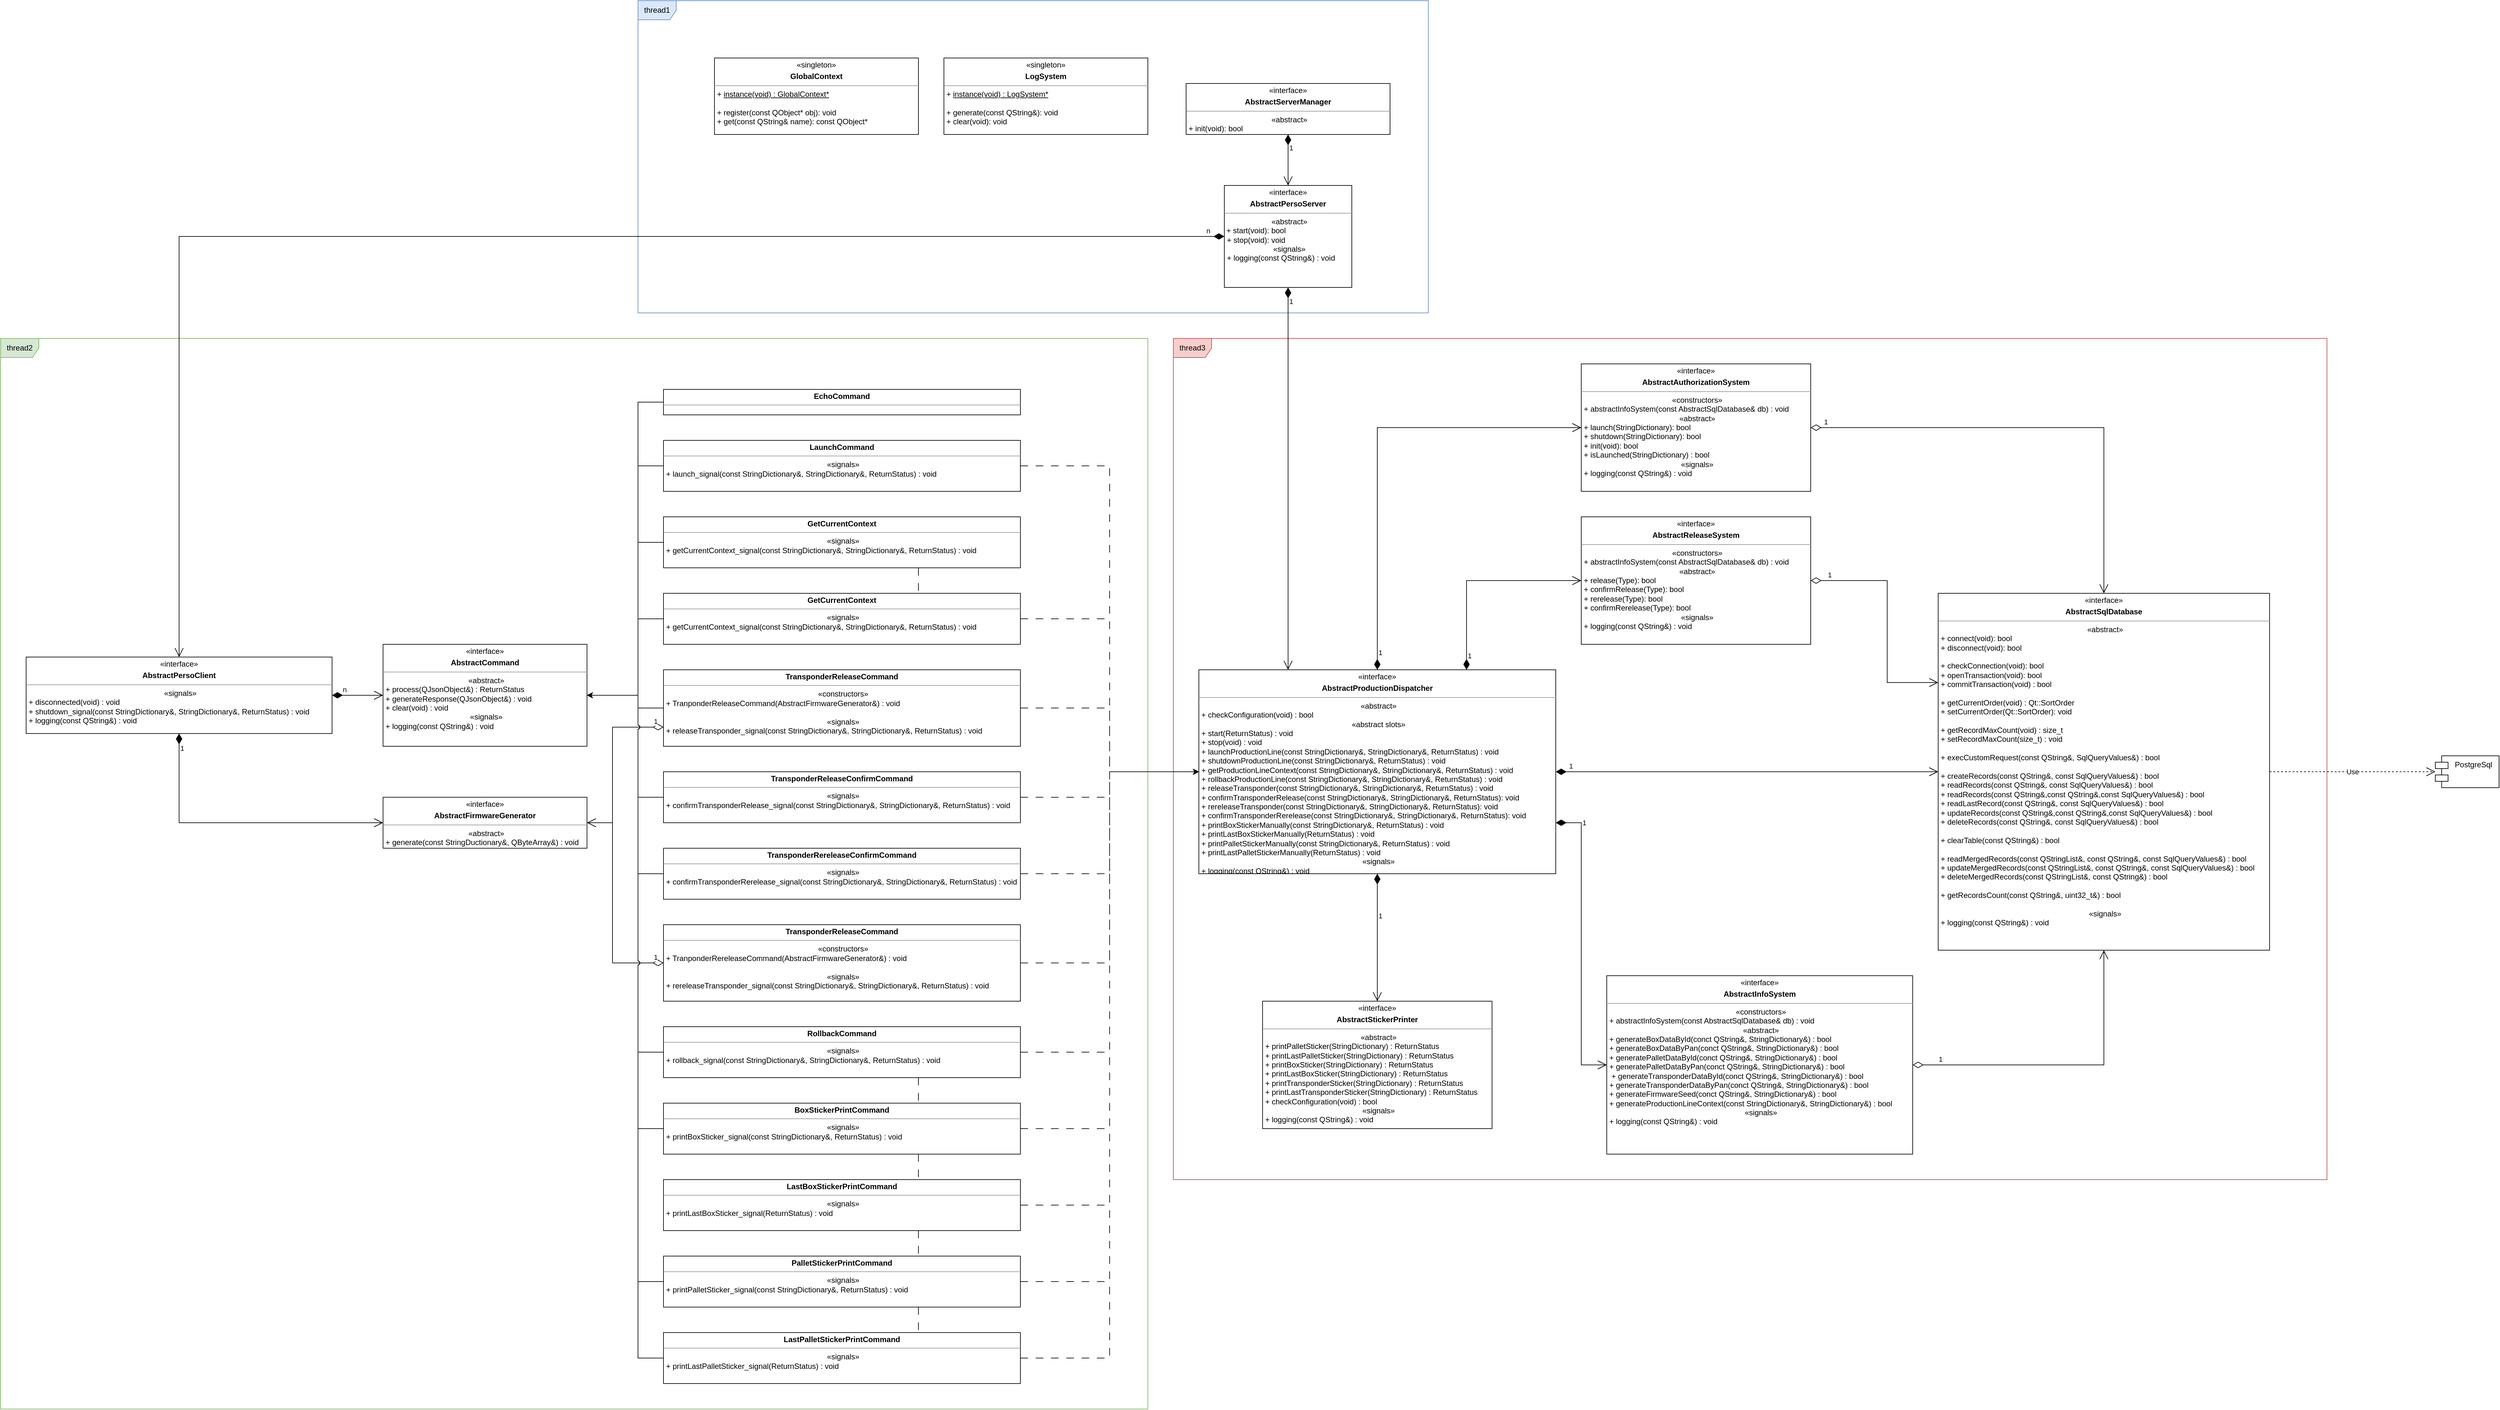 <mxfile version="13.9.9" type="device"><diagram name="Страница — 1" id="xjbYhO8doR0Xn5XljVLI"><mxGraphModel dx="2905" dy="1072" grid="1" gridSize="10" guides="1" tooltips="1" connect="1" arrows="1" fold="1" page="0" pageScale="1" pageWidth="2339" pageHeight="3300" math="0" shadow="0"><root><mxCell id="0"/><mxCell id="1" parent="0"/><mxCell id="cB_1jcFKDLnhwmuv0rob-42" value="thread1" style="shape=umlFrame;whiteSpace=wrap;html=1;pointerEvents=0;fillColor=#dae8fc;strokeColor=#6c8ebf;" parent="1" vertex="1"><mxGeometry x="-640" y="-290" width="1240" height="490" as="geometry"/></mxCell><mxCell id="cB_1jcFKDLnhwmuv0rob-43" value="thread2" style="shape=umlFrame;whiteSpace=wrap;html=1;pointerEvents=0;fillColor=#d5e8d4;strokeColor=#82b366;" parent="1" vertex="1"><mxGeometry x="-1640" y="240" width="1800" height="1680" as="geometry"/></mxCell><mxCell id="cB_1jcFKDLnhwmuv0rob-44" value="thread3" style="shape=umlFrame;whiteSpace=wrap;html=1;pointerEvents=0;fillColor=#f8cecc;strokeColor=#b85450;" parent="1" vertex="1"><mxGeometry x="200" y="240" width="1810" height="1320" as="geometry"/></mxCell><mxCell id="cB_1jcFKDLnhwmuv0rob-4" value="PostgreSql" style="shape=module;align=left;spacingLeft=20;align=center;verticalAlign=top;whiteSpace=wrap;html=1;" parent="1" vertex="1"><mxGeometry x="2180" y="895" width="100" height="50" as="geometry"/></mxCell><mxCell id="cB_1jcFKDLnhwmuv0rob-23" value="1" style="endArrow=open;html=1;endSize=12;startArrow=diamondThin;startSize=14;startFill=1;edgeStyle=orthogonalEdgeStyle;align=left;verticalAlign=bottom;rounded=0;exitX=1;exitY=0.75;exitDx=0;exitDy=0;entryX=0;entryY=0.5;entryDx=0;entryDy=0;" parent="1" source="u6guJtRiA1-9_UeP9TXa-1" target="iYAQBUWoqbOEuKNMkIJt-8" edge="1"><mxGeometry x="-0.789" relative="1" as="geometry"><mxPoint x="910" y="1120.0" as="sourcePoint"/><mxPoint x="1110" y="1210" as="targetPoint"/><mxPoint as="offset"/><Array as="points"><mxPoint x="840" y="1000"/><mxPoint x="840" y="1380"/></Array></mxGeometry></mxCell><mxCell id="cB_1jcFKDLnhwmuv0rob-24" value="1" style="endArrow=open;html=1;endSize=12;startArrow=diamondThin;startSize=14;startFill=1;edgeStyle=orthogonalEdgeStyle;align=left;verticalAlign=bottom;rounded=0;exitX=1;exitY=0.5;exitDx=0;exitDy=0;entryX=0;entryY=0.5;entryDx=0;entryDy=0;" parent="1" source="u6guJtRiA1-9_UeP9TXa-1" target="iYAQBUWoqbOEuKNMkIJt-9" edge="1"><mxGeometry x="-0.938" relative="1" as="geometry"><mxPoint x="750" y="730" as="sourcePoint"/><mxPoint x="1330.0" y="720" as="targetPoint"/><mxPoint as="offset"/><Array as="points"><mxPoint x="1170" y="920"/><mxPoint x="1170" y="920"/></Array></mxGeometry></mxCell><mxCell id="cB_1jcFKDLnhwmuv0rob-25" value="1" style="endArrow=open;html=1;endSize=12;startArrow=diamondThin;startSize=14;startFill=1;edgeStyle=orthogonalEdgeStyle;align=left;verticalAlign=bottom;rounded=0;exitX=0.75;exitY=0;exitDx=0;exitDy=0;entryX=0;entryY=0.5;entryDx=0;entryDy=0;" parent="1" source="u6guJtRiA1-9_UeP9TXa-1" target="iYAQBUWoqbOEuKNMkIJt-1" edge="1"><mxGeometry x="-0.917" relative="1" as="geometry"><mxPoint x="620" y="770.0" as="sourcePoint"/><mxPoint x="720" y="580" as="targetPoint"/><mxPoint as="offset"/><Array as="points"><mxPoint x="660" y="620"/></Array></mxGeometry></mxCell><mxCell id="cB_1jcFKDLnhwmuv0rob-26" value="1" style="endArrow=open;html=1;endSize=12;startArrow=diamondThin;startSize=14;startFill=0;edgeStyle=orthogonalEdgeStyle;align=left;verticalAlign=bottom;rounded=0;entryX=0;entryY=0.25;entryDx=0;entryDy=0;exitX=1;exitY=0.5;exitDx=0;exitDy=0;" parent="1" source="iYAQBUWoqbOEuKNMkIJt-1" target="iYAQBUWoqbOEuKNMkIJt-9" edge="1"><mxGeometry x="-0.862" relative="1" as="geometry"><mxPoint x="980" y="580" as="sourcePoint"/><mxPoint x="1260" y="760" as="targetPoint"/><mxPoint as="offset"/><Array as="points"><mxPoint x="1320" y="620"/><mxPoint x="1320" y="780"/></Array></mxGeometry></mxCell><mxCell id="cB_1jcFKDLnhwmuv0rob-27" value="1" style="endArrow=open;html=1;endSize=12;startArrow=diamondThin;startSize=14;startFill=0;edgeStyle=orthogonalEdgeStyle;align=left;verticalAlign=bottom;rounded=0;exitX=1;exitY=0.5;exitDx=0;exitDy=0;entryX=0.5;entryY=1;entryDx=0;entryDy=0;" parent="1" source="iYAQBUWoqbOEuKNMkIJt-8" target="iYAQBUWoqbOEuKNMkIJt-9" edge="1"><mxGeometry x="-0.84" relative="1" as="geometry"><mxPoint x="1040" y="860" as="sourcePoint"/><mxPoint x="1340" y="920" as="targetPoint"/><Array as="points"><mxPoint x="1660" y="1380"/></Array><mxPoint as="offset"/></mxGeometry></mxCell><mxCell id="cB_1jcFKDLnhwmuv0rob-28" value="1" style="endArrow=open;html=1;endSize=12;startArrow=diamondThin;startSize=14;startFill=1;edgeStyle=orthogonalEdgeStyle;align=left;verticalAlign=bottom;rounded=0;exitX=0.5;exitY=1;exitDx=0;exitDy=0;" parent="1" source="u6guJtRiA1-9_UeP9TXa-1" target="iYAQBUWoqbOEuKNMkIJt-13" edge="1"><mxGeometry x="-0.25" relative="1" as="geometry"><mxPoint x="570" y="1040" as="sourcePoint"/><mxPoint x="580" y="1040.0" as="targetPoint"/><mxPoint as="offset"/></mxGeometry></mxCell><mxCell id="cB_1jcFKDLnhwmuv0rob-29" value="1" style="endArrow=open;html=1;endSize=12;startArrow=diamondThin;startSize=14;startFill=1;edgeStyle=orthogonalEdgeStyle;align=left;verticalAlign=bottom;rounded=0;exitX=0.5;exitY=0;exitDx=0;exitDy=0;entryX=0;entryY=0.5;entryDx=0;entryDy=0;" parent="1" source="u6guJtRiA1-9_UeP9TXa-1" target="iYAQBUWoqbOEuKNMkIJt-7" edge="1"><mxGeometry x="-0.947" relative="1" as="geometry"><mxPoint x="570" y="770.0" as="sourcePoint"/><mxPoint x="750" y="380" as="targetPoint"/><mxPoint as="offset"/><Array as="points"><mxPoint x="520" y="380"/></Array></mxGeometry></mxCell><mxCell id="cB_1jcFKDLnhwmuv0rob-32" value="1" style="endArrow=open;html=1;endSize=12;startArrow=diamondThin;startSize=14;startFill=0;edgeStyle=orthogonalEdgeStyle;align=left;verticalAlign=bottom;rounded=0;entryX=0.5;entryY=0;entryDx=0;entryDy=0;jumpStyle=arc;exitX=1;exitY=0.5;exitDx=0;exitDy=0;" parent="1" source="iYAQBUWoqbOEuKNMkIJt-7" target="iYAQBUWoqbOEuKNMkIJt-9" edge="1"><mxGeometry x="-0.949" relative="1" as="geometry"><mxPoint x="950" y="380" as="sourcePoint"/><mxPoint x="1340" y="760" as="targetPoint"/><mxPoint as="offset"/><Array as="points"><mxPoint x="1660" y="380"/></Array></mxGeometry></mxCell><mxCell id="cB_1jcFKDLnhwmuv0rob-38" value="n" style="endArrow=open;html=1;endSize=12;startArrow=diamondThin;startSize=14;startFill=1;edgeStyle=orthogonalEdgeStyle;align=left;verticalAlign=bottom;rounded=0;entryX=0;entryY=0.5;entryDx=0;entryDy=0;" parent="1" source="u6guJtRiA1-9_UeP9TXa-3" target="iYAQBUWoqbOEuKNMkIJt-21" edge="1"><mxGeometry x="-0.636" relative="1" as="geometry"><mxPoint x="-930" y="815" as="sourcePoint"/><mxPoint x="-780" y="895" as="targetPoint"/><mxPoint as="offset"/><Array as="points"/></mxGeometry></mxCell><mxCell id="cB_1jcFKDLnhwmuv0rob-39" value="n" style="endArrow=open;html=1;endSize=12;startArrow=diamondThin;startSize=14;startFill=1;edgeStyle=orthogonalEdgeStyle;align=left;verticalAlign=bottom;rounded=0;exitX=0;exitY=0.5;exitDx=0;exitDy=0;entryX=0.5;entryY=0;entryDx=0;entryDy=0;" parent="1" source="iYAQBUWoqbOEuKNMkIJt-14" target="u6guJtRiA1-9_UeP9TXa-3" edge="1"><mxGeometry x="-0.974" relative="1" as="geometry"><mxPoint x="440" y="60" as="sourcePoint"/><mxPoint x="-420" y="490" as="targetPoint"/><mxPoint as="offset"/><Array as="points"><mxPoint x="-1360" y="80"/></Array></mxGeometry></mxCell><mxCell id="cB_1jcFKDLnhwmuv0rob-40" value="1" style="endArrow=open;html=1;endSize=12;startArrow=diamondThin;startSize=14;startFill=1;edgeStyle=orthogonalEdgeStyle;align=left;verticalAlign=bottom;rounded=0;entryX=0.25;entryY=0;entryDx=0;entryDy=0;" parent="1" source="iYAQBUWoqbOEuKNMkIJt-14" target="u6guJtRiA1-9_UeP9TXa-1" edge="1"><mxGeometry x="-0.898" relative="1" as="geometry"><mxPoint x="520" y="80" as="sourcePoint"/><mxPoint x="520" y="760" as="targetPoint"/><mxPoint as="offset"/><Array as="points"/></mxGeometry></mxCell><mxCell id="cB_1jcFKDLnhwmuv0rob-47" value="1" style="endArrow=open;html=1;endSize=12;startArrow=diamondThin;startSize=14;startFill=1;edgeStyle=orthogonalEdgeStyle;align=left;verticalAlign=bottom;rounded=0;exitX=0.5;exitY=1;exitDx=0;exitDy=0;" parent="1" source="u6guJtRiA1-9_UeP9TXa-3" target="u6guJtRiA1-9_UeP9TXa-2" edge="1"><mxGeometry x="-0.864" relative="1" as="geometry"><mxPoint x="-1510" y="840" as="sourcePoint"/><mxPoint x="-1490" y="1060" as="targetPoint"/><mxPoint as="offset"/><Array as="points"><mxPoint x="-1360" y="1000"/></Array></mxGeometry></mxCell><mxCell id="cB_1jcFKDLnhwmuv0rob-52" value="1" style="endArrow=open;html=1;endSize=12;startArrow=diamondThin;startSize=14;startFill=0;edgeStyle=orthogonalEdgeStyle;align=left;verticalAlign=bottom;rounded=0;jumpStyle=arc;exitX=0;exitY=0.75;exitDx=0;exitDy=0;" parent="1" source="iYAQBUWoqbOEuKNMkIJt-22" edge="1"><mxGeometry x="-0.91" relative="1" as="geometry"><mxPoint x="-840" y="1095" as="sourcePoint"/><mxPoint x="-840" y="1000" as="targetPoint"/><mxPoint as="offset"/><Array as="points"><mxPoint x="-680" y="850"/><mxPoint x="-680" y="1000"/></Array></mxGeometry></mxCell><mxCell id="iYAQBUWoqbOEuKNMkIJt-1" value="&lt;p style=&quot;margin: 0px ; margin-top: 4px ; text-align: center&quot;&gt;&lt;/p&gt;&lt;span&gt;&lt;div style=&quot;text-align: center&quot;&gt;&lt;span&gt;«interface»&lt;/span&gt;&lt;/div&gt;&lt;/span&gt;&lt;p style=&quot;margin: 0px ; margin-top: 4px ; text-align: center&quot;&gt;&lt;b&gt;AbstractReleaseSystem&lt;/b&gt;&lt;b&gt;&lt;br&gt;&lt;/b&gt;&lt;/p&gt;&lt;hr size=&quot;1&quot;&gt;&lt;p style=&quot;border-color: var(--border-color); text-align: center; margin: 0px 0px 0px 4px;&quot;&gt;«constructors»&lt;br style=&quot;border-color: var(--border-color);&quot;&gt;&lt;/p&gt;&lt;p style=&quot;border-color: var(--border-color); margin: 0px 0px 0px 4px;&quot;&gt;+ abstractInfoSystem(const AbstractSqlDatabase&amp;amp; db) : void&lt;/p&gt;&lt;p style=&quot;text-align: center; margin: 0px 0px 0px 4px;&quot;&gt;«abstract»&lt;br&gt;&lt;/p&gt;&lt;p style=&quot;margin: 0px ; margin-left: 4px&quot;&gt;+ release(Type): bool&lt;br&gt;&lt;/p&gt;&lt;p style=&quot;margin: 0px ; margin-left: 4px&quot;&gt;+ confirmRelease(Type): bool&lt;/p&gt;&lt;p style=&quot;margin: 0px 0px 0px 4px&quot;&gt;+ rerelease(Type): bool&lt;br&gt;&lt;/p&gt;&lt;p style=&quot;margin: 0px 0px 0px 4px&quot;&gt;+ confirmRerelease(Type): bool&lt;/p&gt;&lt;p style=&quot;border-color: var(--border-color); text-align: center; margin: 0px 0px 0px 4px;&quot;&gt;«signals»&lt;/p&gt;&lt;p style=&quot;border-color: var(--border-color); margin: 0px 0px 0px 4px;&quot;&gt;+ logging(const QString&amp;amp;) : void&lt;/p&gt;" style="verticalAlign=top;align=left;overflow=fill;fontSize=12;fontFamily=Helvetica;html=1;" parent="1" vertex="1"><mxGeometry x="840" y="520" width="360" height="200" as="geometry"/></mxCell><mxCell id="iYAQBUWoqbOEuKNMkIJt-7" value="&lt;p style=&quot;margin: 0px ; margin-top: 4px ; text-align: center&quot;&gt;«interface»&lt;br&gt;&lt;/p&gt;&lt;p style=&quot;margin: 0px ; margin-top: 4px ; text-align: center&quot;&gt;&lt;b&gt;AbstractAuthorizationSystem&lt;/b&gt;&lt;b&gt;&lt;br&gt;&lt;/b&gt;&lt;/p&gt;&lt;hr size=&quot;1&quot;&gt;&lt;p style=&quot;border-color: var(--border-color); text-align: center; margin: 0px 0px 0px 4px;&quot;&gt;«constructors»&lt;br style=&quot;border-color: var(--border-color);&quot;&gt;&lt;/p&gt;&lt;p style=&quot;border-color: var(--border-color); margin: 0px 0px 0px 4px;&quot;&gt;+ abstractInfoSystem(const AbstractSqlDatabase&amp;amp; db) : void&lt;/p&gt;&lt;p style=&quot;border-color: var(--border-color); text-align: center; margin: 0px 0px 0px 4px;&quot;&gt;«abstract»&lt;br style=&quot;border-color: var(--border-color);&quot;&gt;&lt;/p&gt;&lt;p style=&quot;margin: 0px ; margin-left: 4px&quot;&gt;+ launch(StringDictionary): bool&lt;br&gt;&lt;/p&gt;&lt;p style=&quot;margin: 0px ; margin-left: 4px&quot;&gt;+ shutdown(StringDictionary): bool&lt;/p&gt;&lt;p style=&quot;margin: 0px 0px 0px 4px&quot;&gt;+ init(void): bool&lt;/p&gt;&lt;p style=&quot;margin: 0px 0px 0px 4px&quot;&gt;+ isLaunched(StringDictionary) : bool&lt;/p&gt;&lt;p style=&quot;border-color: var(--border-color); text-align: center; margin: 0px 0px 0px 4px;&quot;&gt;«signals»&lt;/p&gt;&lt;p style=&quot;border-color: var(--border-color); margin: 0px 0px 0px 4px;&quot;&gt;+ logging(const QString&amp;amp;) : void&lt;/p&gt;" style="verticalAlign=top;align=left;overflow=fill;fontSize=12;fontFamily=Helvetica;html=1;" parent="1" vertex="1"><mxGeometry x="840" y="280" width="360" height="200" as="geometry"/></mxCell><mxCell id="iYAQBUWoqbOEuKNMkIJt-8" value="&lt;p style=&quot;margin: 0px ; margin-top: 4px ; text-align: center&quot;&gt;&lt;/p&gt;&lt;span&gt;&lt;div style=&quot;text-align: center&quot;&gt;&lt;span&gt;«interface»&lt;/span&gt;&lt;/div&gt;&lt;/span&gt;&lt;p style=&quot;margin: 0px ; margin-top: 4px ; text-align: center&quot;&gt;&lt;b&gt;AbstractInfoSystem&lt;/b&gt;&lt;b&gt;&lt;br&gt;&lt;/b&gt;&lt;/p&gt;&lt;hr size=&quot;1&quot;&gt;&lt;p style=&quot;text-align: center; margin: 0px 0px 0px 4px;&quot;&gt;«constructors»&lt;br&gt;&lt;/p&gt;&lt;p style=&quot;margin: 0px ; margin-left: 4px&quot;&gt;+ abstractInfoSystem(const AbstractSqlDatabase&amp;amp; db) : void&lt;/p&gt;&lt;p style=&quot;border-color: var(--border-color); text-align: center; margin: 0px 0px 0px 4px;&quot;&gt;«abstract»&lt;/p&gt;&lt;p style=&quot;margin: 0px ; margin-left: 4px&quot;&gt;+ generateBoxDataById(conct QString&amp;amp;,&amp;nbsp;StringDictionary&amp;amp;&lt;span&gt;) : bool&lt;/span&gt;&lt;br&gt;&lt;/p&gt;&lt;p style=&quot;margin: 0px ; margin-left: 4px&quot;&gt;+ generateBoxDataByPan(conct QString&amp;amp;, StringDictionary&amp;amp;) : bool&lt;span&gt;&lt;br&gt;&lt;/span&gt;&lt;/p&gt;&lt;p style=&quot;margin: 0px ; margin-left: 4px&quot;&gt;&lt;span style=&quot;background-color: initial;&quot;&gt;+ generatePalletDataById(conct QString&amp;amp;, StringDictionary&amp;amp;) : bool&amp;nbsp;&lt;/span&gt;&lt;br&gt;&lt;/p&gt;&lt;p style=&quot;margin: 0px ; margin-left: 4px&quot;&gt;+ generatePalletDataByPan(conct QString&amp;amp;, StringDictionary&amp;amp;) : bool&lt;/p&gt;&lt;p style=&quot;margin: 0px ; margin-left: 4px&quot;&gt;&amp;nbsp;&lt;span style=&quot;background-color: initial;&quot;&gt;+ generateTransponderDataById(conct QString&amp;amp;, StringDictionary&amp;amp;) : bool&lt;/span&gt;&lt;/p&gt;&lt;p style=&quot;border-color: var(--border-color); margin: 0px 0px 0px 4px;&quot;&gt;+ generateTransponderDataByPan(conct QString&amp;amp;, StringDictionary&amp;amp;) : bool&lt;br style=&quot;border-color: var(--border-color);&quot;&gt;&lt;/p&gt;&lt;p style=&quot;border-color: var(--border-color); margin: 0px 0px 0px 4px;&quot;&gt;&lt;span style=&quot;background-color: initial;&quot;&gt;+ generateFirmwareSeed(conct QString&amp;amp;, StringDictionary&amp;amp;) : bool&lt;/span&gt;&lt;br&gt;&lt;/p&gt;&lt;p style=&quot;margin: 0px 0px 0px 4px&quot;&gt;+ generateProductionLineContext(const StringDictionary&amp;amp;,&amp;nbsp;StringDictionary&amp;amp;) : bool&lt;/p&gt;&lt;p style=&quot;border-color: var(--border-color); text-align: center; margin: 0px 0px 0px 4px;&quot;&gt;«signals»&lt;/p&gt;&lt;p style=&quot;border-color: var(--border-color); margin: 0px 0px 0px 4px;&quot;&gt;+ logging(const QString&amp;amp;) : void&lt;/p&gt;" style="verticalAlign=top;align=left;overflow=fill;fontSize=12;fontFamily=Helvetica;html=1;" parent="1" vertex="1"><mxGeometry x="880" y="1240" width="480" height="280" as="geometry"/></mxCell><mxCell id="iYAQBUWoqbOEuKNMkIJt-9" value="&lt;p style=&quot;margin: 0px ; margin-top: 4px ; text-align: center&quot;&gt;&lt;/p&gt;&lt;span&gt;&lt;div style=&quot;text-align: center&quot;&gt;&lt;span&gt;«interface»&lt;/span&gt;&lt;/div&gt;&lt;/span&gt;&lt;p style=&quot;margin: 0px ; margin-top: 4px ; text-align: center&quot;&gt;&lt;b&gt;AbstractSqlDatabase&lt;/b&gt;&lt;b&gt;&lt;br&gt;&lt;/b&gt;&lt;/p&gt;&lt;hr size=&quot;1&quot;&gt;&lt;p style=&quot;border-color: var(--border-color); text-align: center; margin: 0px 0px 0px 4px;&quot;&gt;«abstract»&lt;br style=&quot;border-color: var(--border-color);&quot;&gt;&lt;/p&gt;&lt;p style=&quot;margin: 0px ; margin-left: 4px&quot;&gt;+ connect(void): bool&lt;br&gt;&lt;/p&gt;&lt;p style=&quot;margin: 0px ; margin-left: 4px&quot;&gt;+ disconnect(void): bool&lt;/p&gt;&lt;p style=&quot;margin: 0px 0px 0px 4px&quot;&gt;&lt;br&gt;&lt;/p&gt;&lt;p style=&quot;margin: 0px 0px 0px 4px&quot;&gt;+ checkConnection(void): bool&lt;br&gt;&lt;/p&gt;&lt;p style=&quot;margin: 0px 0px 0px 4px&quot;&gt;+ openTransaction(void): bool&lt;/p&gt;&lt;p style=&quot;margin: 0px 0px 0px 4px&quot;&gt;+ commitTransaction(void) : bool&lt;/p&gt;&lt;p style=&quot;margin: 0px 0px 0px 4px&quot;&gt;&lt;br&gt;&lt;/p&gt;&lt;p style=&quot;margin: 0px 0px 0px 4px&quot;&gt;+ getCurrentOrder(void) : Qt::SortOrder&lt;/p&gt;&lt;p style=&quot;margin: 0px 0px 0px 4px&quot;&gt;+ setCurrentOrder(Qt::SortOrder): void&lt;/p&gt;&lt;p style=&quot;margin: 0px 0px 0px 4px&quot;&gt;&lt;br&gt;&lt;/p&gt;&lt;p style=&quot;margin: 0px 0px 0px 4px&quot;&gt;+ getRecordMaxCount(void) : size_t&lt;/p&gt;&lt;p style=&quot;margin: 0px 0px 0px 4px&quot;&gt;+ setRecordMaxCount(size_t) : void&lt;/p&gt;&lt;p style=&quot;margin: 0px 0px 0px 4px&quot;&gt;&lt;br&gt;&lt;/p&gt;&lt;p style=&quot;margin: 0px 0px 0px 4px&quot;&gt;+ execCustomRequest(const QString&amp;amp;, SqlQueryValues&amp;amp;) : bool&lt;/p&gt;&lt;p style=&quot;margin: 0px 0px 0px 4px&quot;&gt;&lt;br&gt;&lt;/p&gt;&lt;p style=&quot;margin: 0px 0px 0px 4px&quot;&gt;+ createRecords(const QString&amp;amp;,&amp;nbsp;const SqlQueryValues&amp;amp;) : bool&lt;/p&gt;&lt;p style=&quot;margin: 0px 0px 0px 4px&quot;&gt;+ readRecords(const QString&amp;amp;,&amp;nbsp;const SqlQueryValues&amp;amp;) : bool&lt;/p&gt;&lt;p style=&quot;margin: 0px 0px 0px 4px&quot;&gt;+ readRecords(const QString&amp;amp;,const QString&amp;amp;,const SqlQueryValues&amp;amp;) : bool&lt;br&gt;&lt;/p&gt;&lt;p style=&quot;margin: 0px 0px 0px 4px&quot;&gt;+ readLastRecord(const QString&amp;amp;,&amp;nbsp;const SqlQueryValues&amp;amp;) : bool&lt;/p&gt;&lt;p style=&quot;border-color: var(--border-color); margin: 0px 0px 0px 4px;&quot;&gt;+ updateRecords(const QString&amp;amp;,const QString&amp;amp;,const SqlQueryValues&amp;amp;) : bool&lt;/p&gt;&lt;p style=&quot;margin: 0px 0px 0px 4px&quot;&gt;+ deleteRecords(const QString&amp;amp;,&amp;nbsp;const SqlQueryValues&amp;amp;) : bool&lt;/p&gt;&lt;p style=&quot;margin: 0px 0px 0px 4px&quot;&gt;&lt;br&gt;&lt;/p&gt;&lt;p style=&quot;margin: 0px 0px 0px 4px&quot;&gt;+ clearTable(const QString&amp;amp;) : bool&lt;/p&gt;&lt;p style=&quot;margin: 0px 0px 0px 4px&quot;&gt;&lt;br&gt;&lt;/p&gt;&lt;p style=&quot;margin: 0px 0px 0px 4px&quot;&gt;+ readMergedRecords(const QStringList&amp;amp;,&amp;nbsp;&lt;span style=&quot;background-color: initial;&quot;&gt;const QString&amp;amp;,&amp;nbsp;&lt;/span&gt;&lt;span style=&quot;background-color: initial;&quot;&gt;const SqlQueryValues&amp;amp;&lt;/span&gt;&lt;span style=&quot;background-color: initial;&quot;&gt;) : bool&lt;/span&gt;&lt;/p&gt;&lt;p style=&quot;margin: 0px 0px 0px 4px&quot;&gt;+ updateMergedRecords(const QStringList&amp;amp;,&amp;nbsp;const QString&amp;amp;,&amp;nbsp;&lt;span style=&quot;border-color: var(--border-color); background-color: initial;&quot;&gt;const SqlQueryValues&amp;amp;&lt;/span&gt;) : bool&lt;/p&gt;&lt;p style=&quot;margin: 0px 0px 0px 4px&quot;&gt;+ deleteMergedRecords(const QStringList&amp;amp;,&amp;nbsp;&lt;span style=&quot;background-color: initial;&quot;&gt;const QString&amp;amp;&lt;/span&gt;&lt;span style=&quot;background-color: initial;&quot;&gt;) : bool&lt;/span&gt;&lt;/p&gt;&lt;p style=&quot;margin: 0px 0px 0px 4px&quot;&gt;&lt;br&gt;&lt;/p&gt;&lt;p style=&quot;margin: 0px 0px 0px 4px&quot;&gt;+ getRecordsCount(const QString&amp;amp;,&amp;nbsp;&lt;span style=&quot;background-color: initial;&quot;&gt;uint32_t&amp;amp;&lt;/span&gt;&lt;span style=&quot;background-color: initial;&quot;&gt;) : bool&lt;/span&gt;&lt;/p&gt;&lt;p style=&quot;margin: 0px 0px 0px 4px&quot;&gt;&lt;br&gt;&lt;/p&gt;&lt;p style=&quot;border-color: var(--border-color); text-align: center; margin: 0px 0px 0px 4px;&quot;&gt;«signals»&lt;/p&gt;&lt;p style=&quot;border-color: var(--border-color); margin: 0px 0px 0px 4px;&quot;&gt;+ logging(const QString&amp;amp;) : void&lt;/p&gt;&lt;p style=&quot;margin: 0px 0px 0px 4px&quot;&gt;&lt;br&gt;&lt;/p&gt;" style="verticalAlign=top;align=left;overflow=fill;fontSize=12;fontFamily=Helvetica;html=1;" parent="1" vertex="1"><mxGeometry x="1400" y="640" width="520" height="560" as="geometry"/></mxCell><mxCell id="iYAQBUWoqbOEuKNMkIJt-11" value="Use" style="endArrow=open;endSize=12;dashed=1;html=1;rounded=0;exitX=1;exitY=0.5;exitDx=0;exitDy=0;" parent="1" source="iYAQBUWoqbOEuKNMkIJt-9" target="cB_1jcFKDLnhwmuv0rob-4" edge="1"><mxGeometry width="160" relative="1" as="geometry"><mxPoint x="2120" y="1020" as="sourcePoint"/><mxPoint x="2390" y="1070" as="targetPoint"/></mxGeometry></mxCell><mxCell id="iYAQBUWoqbOEuKNMkIJt-13" value="&lt;p style=&quot;margin: 0px ; margin-top: 4px ; text-align: center&quot;&gt;&lt;/p&gt;&lt;span&gt;&lt;div style=&quot;text-align: center&quot;&gt;&lt;span&gt;«interface»&lt;/span&gt;&lt;/div&gt;&lt;/span&gt;&lt;p style=&quot;margin: 0px ; margin-top: 4px ; text-align: center&quot;&gt;&lt;b&gt;AbstractStickerPrinter&lt;/b&gt;&lt;b&gt;&lt;br&gt;&lt;/b&gt;&lt;/p&gt;&lt;hr size=&quot;1&quot;&gt;&lt;p style=&quot;border-color: var(--border-color); text-align: center; margin: 0px 0px 0px 4px;&quot;&gt;«abstract»&lt;br style=&quot;border-color: var(--border-color);&quot;&gt;&lt;/p&gt;&lt;p style=&quot;margin: 0px ; margin-left: 4px&quot;&gt;+ printPalletSticker(StringDictionary) : ReturnStatus&lt;br&gt;&lt;/p&gt;&lt;p style=&quot;margin: 0px ; margin-left: 4px&quot;&gt;+ printLastPalletSticker(StringDictionary&lt;span&gt;) : ReturnStatus&lt;/span&gt;&lt;/p&gt;&lt;p style=&quot;margin: 0px ; margin-left: 4px&quot;&gt;&lt;span style=&quot;background-color: initial;&quot;&gt;+ printBoxSticker(StringDictionary) : ReturnStatus&lt;/span&gt;&lt;br&gt;&lt;/p&gt;&lt;p style=&quot;border-color: var(--border-color); margin: 0px 0px 0px 4px;&quot;&gt;+ printLastBoxSticker(StringDictionary) : ReturnStatus&lt;/p&gt;&lt;p style=&quot;border-color: var(--border-color); margin: 0px 0px 0px 4px;&quot;&gt;&lt;span style=&quot;background-color: initial;&quot;&gt;+ printTransponderSticker(StringDictionary) : ReturnStatus&lt;/span&gt;&lt;br&gt;&lt;/p&gt;&lt;p style=&quot;border-color: var(--border-color); margin: 0px 0px 0px 4px;&quot;&gt;+ printLastTransponderSticker(StringDictionary) : ReturnStatus&lt;/p&gt;&lt;p style=&quot;border-color: var(--border-color); margin: 0px 0px 0px 4px;&quot;&gt;&lt;span style=&quot;background-color: initial;&quot;&gt;+ checkConfiguration(void) : bool&lt;/span&gt;&lt;br&gt;&lt;/p&gt;&lt;p style=&quot;border-color: var(--border-color); text-align: center; margin: 0px 0px 0px 4px;&quot;&gt;«signals»&lt;/p&gt;&lt;p style=&quot;border-color: var(--border-color); margin: 0px 0px 0px 4px;&quot;&gt;+ logging(const QString&amp;amp;) : void&lt;/p&gt;" style="verticalAlign=top;align=left;overflow=fill;fontSize=12;fontFamily=Helvetica;html=1;" parent="1" vertex="1"><mxGeometry x="340" y="1280" width="360" height="200" as="geometry"/></mxCell><mxCell id="iYAQBUWoqbOEuKNMkIJt-14" value="&lt;p style=&quot;margin: 0px ; margin-top: 4px ; text-align: center&quot;&gt;«interface»&lt;br&gt;&lt;/p&gt;&lt;p style=&quot;margin: 0px ; margin-top: 4px ; text-align: center&quot;&gt;&lt;b&gt;AbstractPersoServer&lt;/b&gt;&lt;b&gt;&lt;br&gt;&lt;/b&gt;&lt;/p&gt;&lt;hr size=&quot;1&quot;&gt;&lt;p style=&quot;border-color: var(--border-color); text-align: center; margin: 0px 0px 0px 4px;&quot;&gt;«abstract»&lt;br style=&quot;border-color: var(--border-color);&quot;&gt;&lt;/p&gt;&lt;div&gt;&lt;span style=&quot;background-color: initial;&quot;&gt;&amp;nbsp;+ start(void): bool&lt;/span&gt;&lt;/div&gt;&lt;p style=&quot;margin: 0px ; margin-left: 4px&quot;&gt;+ stop(void): void&lt;/p&gt;&lt;p style=&quot;border-color: var(--border-color); text-align: center; margin: 0px 0px 0px 4px;&quot;&gt;«signals»&lt;/p&gt;&lt;p style=&quot;border-color: var(--border-color); margin: 0px 0px 0px 4px;&quot;&gt;+ logging(const QString&amp;amp;) : void&lt;/p&gt;" style="verticalAlign=top;align=left;overflow=fill;fontSize=12;fontFamily=Helvetica;html=1;" parent="1" vertex="1"><mxGeometry x="280" width="200" height="160" as="geometry"/></mxCell><mxCell id="iYAQBUWoqbOEuKNMkIJt-16" value="&lt;p style=&quot;margin: 0px ; margin-top: 4px ; text-align: center&quot;&gt;&lt;/p&gt;&lt;span&gt;&lt;div style=&quot;text-align: center&quot;&gt;&lt;span&gt;«singleton»&lt;/span&gt;&lt;/div&gt;&lt;/span&gt;&lt;p style=&quot;margin: 0px ; margin-top: 4px ; text-align: center&quot;&gt;&lt;b&gt;GlobalContext&lt;/b&gt;&lt;/p&gt;&lt;hr size=&quot;1&quot;&gt;&lt;p style=&quot;margin: 0px ; margin-left: 4px&quot;&gt;+ &lt;u&gt;instance(void) : GlobalContext*&lt;/u&gt;&lt;/p&gt;&lt;p style=&quot;margin: 0px ; margin-left: 4px&quot;&gt;&lt;span&gt;&lt;br&gt;&lt;/span&gt;&lt;/p&gt;&lt;p style=&quot;margin: 0px ; margin-left: 4px&quot;&gt;&lt;span&gt;+ register(const QObject* obj): void&lt;/span&gt;&lt;br&gt;&lt;/p&gt;&lt;p style=&quot;margin: 0px ; margin-left: 4px&quot;&gt;+ get(const QString&amp;amp; name): const QObject*&amp;nbsp;&lt;/p&gt;&lt;p style=&quot;margin: 0px 0px 0px 4px&quot;&gt;&lt;br&gt;&lt;/p&gt;" style="verticalAlign=top;align=left;overflow=fill;fontSize=12;fontFamily=Helvetica;html=1;" parent="1" vertex="1"><mxGeometry x="-520" y="-200" width="320" height="120" as="geometry"/></mxCell><mxCell id="iYAQBUWoqbOEuKNMkIJt-17" value="&lt;p style=&quot;margin: 0px ; margin-top: 4px ; text-align: center&quot;&gt;&lt;/p&gt;&lt;span&gt;&lt;div style=&quot;text-align: center&quot;&gt;&lt;span&gt;«singleton»&lt;/span&gt;&lt;/div&gt;&lt;/span&gt;&lt;p style=&quot;margin: 0px ; margin-top: 4px ; text-align: center&quot;&gt;&lt;b&gt;LogSystem&lt;/b&gt;&lt;/p&gt;&lt;hr size=&quot;1&quot;&gt;&lt;p style=&quot;margin: 0px ; margin-left: 4px&quot;&gt;+ &lt;u&gt;instance(void) : LogSystem*&lt;/u&gt;&lt;/p&gt;&lt;p style=&quot;margin: 0px ; margin-left: 4px&quot;&gt;&lt;span&gt;&lt;br&gt;&lt;/span&gt;&lt;/p&gt;&lt;p style=&quot;margin: 0px ; margin-left: 4px&quot;&gt;&lt;span&gt;+ generate(const QString&amp;amp;): void&amp;nbsp;&lt;/span&gt;&lt;br&gt;&lt;/p&gt;&lt;p style=&quot;margin: 0px ; margin-left: 4px&quot;&gt;+ clear(void): void&amp;nbsp;&lt;/p&gt;&lt;p style=&quot;margin: 0px 0px 0px 4px&quot;&gt;&lt;br&gt;&lt;/p&gt;" style="verticalAlign=top;align=left;overflow=fill;fontSize=12;fontFamily=Helvetica;html=1;" parent="1" vertex="1"><mxGeometry x="-160" y="-200" width="320" height="120" as="geometry"/></mxCell><mxCell id="iYAQBUWoqbOEuKNMkIJt-18" value="&lt;p style=&quot;margin: 0px ; margin-top: 4px ; text-align: center&quot;&gt;«interface»&lt;br&gt;&lt;/p&gt;&lt;p style=&quot;margin: 0px ; margin-top: 4px ; text-align: center&quot;&gt;&lt;b&gt;AbstractServerManager&lt;/b&gt;&lt;b&gt;&lt;br&gt;&lt;/b&gt;&lt;/p&gt;&lt;hr size=&quot;1&quot;&gt;&lt;p style=&quot;border-color: var(--border-color); text-align: center; margin: 0px 0px 0px 4px;&quot;&gt;«abstract»&lt;br style=&quot;border-color: var(--border-color);&quot;&gt;&lt;/p&gt;&lt;p style=&quot;margin: 0px ; margin-left: 4px&quot;&gt;&lt;span style=&quot;background-color: initial;&quot;&gt;+ init(void): bool&lt;/span&gt;&lt;br&gt;&lt;/p&gt;" style="verticalAlign=top;align=left;overflow=fill;fontSize=12;fontFamily=Helvetica;html=1;" parent="1" vertex="1"><mxGeometry x="220" y="-160" width="320" height="80" as="geometry"/></mxCell><mxCell id="iYAQBUWoqbOEuKNMkIJt-20" value="1" style="endArrow=open;html=1;endSize=12;startArrow=diamondThin;startSize=14;startFill=1;edgeStyle=orthogonalEdgeStyle;align=left;verticalAlign=bottom;rounded=0;entryX=0.5;entryY=0;entryDx=0;entryDy=0;exitX=0.5;exitY=1;exitDx=0;exitDy=0;" parent="1" source="iYAQBUWoqbOEuKNMkIJt-18" target="iYAQBUWoqbOEuKNMkIJt-14" edge="1"><mxGeometry x="-0.25" relative="1" as="geometry"><mxPoint x="1500" y="-150" as="sourcePoint"/><mxPoint x="700" y="95" as="targetPoint"/><mxPoint as="offset"/><Array as="points"><mxPoint x="380" y="-30"/><mxPoint x="380" y="-30"/></Array></mxGeometry></mxCell><mxCell id="iYAQBUWoqbOEuKNMkIJt-21" value="&lt;p style=&quot;margin: 0px ; margin-top: 4px ; text-align: center&quot;&gt;&lt;/p&gt;&lt;span&gt;&lt;div style=&quot;text-align: center&quot;&gt;&lt;span&gt;«interface»&lt;/span&gt;&lt;/div&gt;&lt;/span&gt;&lt;p style=&quot;margin: 0px ; margin-top: 4px ; text-align: center&quot;&gt;&lt;b&gt;AbstractCommand&lt;/b&gt;&lt;b&gt;&lt;br&gt;&lt;/b&gt;&lt;/p&gt;&lt;hr size=&quot;1&quot;&gt;&lt;p style=&quot;border-color: var(--border-color); text-align: center; margin: 0px 0px 0px 4px;&quot;&gt;«abstract»&lt;br style=&quot;border-color: var(--border-color);&quot;&gt;&lt;/p&gt;&lt;p style=&quot;margin: 0px ; margin-left: 4px&quot;&gt;+ process(QJsonObject&amp;amp;) : ReturnStatus&lt;/p&gt;&lt;p style=&quot;margin: 0px ; margin-left: 4px&quot;&gt;+ generateResponse(QJsonObject&amp;amp;) : void&lt;span&gt;&lt;br&gt;&lt;/span&gt;&lt;/p&gt;&lt;p style=&quot;margin: 0px ; margin-left: 4px&quot;&gt;+ clear(void) : void&lt;/p&gt;&lt;p style=&quot;text-align: center ; margin: 0px 0px 0px 4px&quot;&gt;&lt;span&gt;«signals»&lt;/span&gt;&lt;/p&gt;&lt;p style=&quot;margin: 0px 0px 0px 4px&quot;&gt;&lt;span style=&quot;background-color: initial;&quot;&gt;+ logging(const QString&amp;amp;) : void&lt;/span&gt;&lt;br&gt;&lt;/p&gt;" style="verticalAlign=top;align=left;overflow=fill;fontSize=12;fontFamily=Helvetica;html=1;" parent="1" vertex="1"><mxGeometry x="-1040" y="720" width="320" height="160" as="geometry"/></mxCell><mxCell id="hqSYlJ_J1wfFKjAuanq_-36" style="edgeStyle=orthogonalEdgeStyle;rounded=0;orthogonalLoop=1;jettySize=auto;html=1;" parent="1" source="iYAQBUWoqbOEuKNMkIJt-22" target="iYAQBUWoqbOEuKNMkIJt-21" edge="1"><mxGeometry relative="1" as="geometry"><Array as="points"><mxPoint x="-640" y="820"/><mxPoint x="-640" y="800"/></Array></mxGeometry></mxCell><mxCell id="hqSYlJ_J1wfFKjAuanq_-46" style="edgeStyle=orthogonalEdgeStyle;rounded=0;orthogonalLoop=1;jettySize=auto;html=1;dashed=1;dashPattern=12 12;" parent="1" source="iYAQBUWoqbOEuKNMkIJt-22" target="u6guJtRiA1-9_UeP9TXa-1" edge="1"><mxGeometry relative="1" as="geometry"/></mxCell><mxCell id="iYAQBUWoqbOEuKNMkIJt-22" value="&lt;p style=&quot;margin: 0px ; margin-top: 4px ; text-align: center&quot;&gt;&lt;/p&gt;&lt;span&gt;&lt;div style=&quot;text-align: center&quot;&gt;&lt;b style=&quot;background-color: initial;&quot;&gt;TransponderReleaseCommand&lt;/b&gt;&lt;br&gt;&lt;/div&gt;&lt;/span&gt;&lt;hr size=&quot;1&quot;&gt;&lt;p style=&quot;text-align: center; margin: 0px 0px 0px 4px;&quot;&gt;«constructors»&lt;span&gt;&lt;br&gt;&lt;/span&gt;&lt;/p&gt;&lt;p style=&quot;margin: 0px ; margin-left: 4px&quot;&gt;&lt;span&gt;+ TranponderReleaseCommand(AbstractFirmwareGenerator&amp;amp;) : void&lt;/span&gt;&lt;/p&gt;&lt;p style=&quot;margin: 0px ; margin-left: 4px&quot;&gt;&lt;span&gt;&lt;br&gt;&lt;/span&gt;&lt;/p&gt;&lt;p style=&quot;text-align: center; margin: 0px 0px 0px 4px;&quot;&gt;«signals»&lt;span&gt;&lt;br&gt;&lt;/span&gt;&lt;/p&gt;&lt;p style=&quot;margin: 0px 0px 0px 4px;&quot;&gt;+ releaseTransponder_signal(const StringDictionary&amp;amp;, StringDictionary&amp;amp;, ReturnStatus) : void&lt;br&gt;&lt;/p&gt;" style="verticalAlign=top;align=left;overflow=fill;fontSize=12;fontFamily=Helvetica;html=1;" parent="1" vertex="1"><mxGeometry x="-600" y="760" width="560" height="120" as="geometry"/></mxCell><mxCell id="u6guJtRiA1-9_UeP9TXa-1" value="&lt;p style=&quot;margin: 0px ; margin-top: 4px ; text-align: center&quot;&gt;&lt;/p&gt;&lt;span&gt;&lt;div style=&quot;text-align: center&quot;&gt;&lt;span&gt;«interface»&lt;/span&gt;&lt;/div&gt;&lt;/span&gt;&lt;p style=&quot;margin: 0px ; margin-top: 4px ; text-align: center&quot;&gt;&lt;b&gt;AbstractProductionDispatcher&lt;/b&gt;&lt;b&gt;&lt;br&gt;&lt;/b&gt;&lt;/p&gt;&lt;hr size=&quot;1&quot;&gt;&lt;p style=&quot;text-align: center ; margin: 0px 0px 0px 4px&quot;&gt;«abstract»&lt;br&gt;&lt;/p&gt;&lt;p style=&quot;margin: 0px 0px 0px 4px&quot;&gt;+ checkConfiguration(void) : bool&lt;br&gt;&lt;/p&gt;&lt;p style=&quot;text-align: center ; margin: 0px 0px 0px 4px&quot;&gt;«abstract slots»&lt;/p&gt;&lt;p style=&quot;margin: 0px 0px 0px 4px&quot;&gt;&lt;span&gt;+ start(ReturnStatus) : void&lt;/span&gt;&lt;/p&gt;&lt;p style=&quot;margin: 0px 0px 0px 4px&quot;&gt;&lt;span&gt;+ stop(void) : void&lt;/span&gt;&lt;/p&gt;&lt;p style=&quot;margin: 0px 0px 0px 4px&quot;&gt;+ launchProductionLine(const StringDictionary&amp;amp;, StringDictionary&amp;amp;, ReturnStatus) : void&lt;/p&gt;&lt;p style=&quot;margin: 0px 0px 0px 4px&quot;&gt;+ shutdownProductionLine(const StringDictionary&amp;amp;, ReturnStatus) : void&lt;br&gt;&lt;/p&gt;&lt;p style=&quot;margin: 0px 0px 0px 4px&quot;&gt;+ getProductionLineContext(const StringDictionary&amp;amp;, StringDictionary&amp;amp;, ReturnStatus) : void&lt;/p&gt;&lt;p style=&quot;margin: 0px 0px 0px 4px&quot;&gt;&lt;span&gt;+ rollbackProductionLine(const StringDictionary&amp;amp;, StringDictionary&amp;amp;, ReturnStatus) : void&lt;/span&gt;&lt;br&gt;&lt;/p&gt;&lt;p style=&quot;margin: 0px 0px 0px 4px&quot;&gt;&lt;span&gt;+ releaseTransponder(const StringDictionary&amp;amp;, StringDictionary&amp;amp;, ReturnStatus) : void&lt;/span&gt;&lt;br&gt;&lt;/p&gt;&lt;p style=&quot;margin: 0px 0px 0px 4px&quot;&gt;&lt;span&gt;+ confirmTransponderRelease(const StringDictionary&amp;amp;, StringDictionary&amp;amp;, ReturnStatus): void&lt;/span&gt;&lt;/p&gt;&lt;p style=&quot;margin: 0px 0px 0px 4px&quot;&gt;&lt;span&gt;+ rerelease&lt;/span&gt;&lt;span&gt;Transponder(const StringDictionary&amp;amp;, StringDictionary&amp;amp;, ReturnStatus): void&lt;/span&gt;&lt;br&gt;&lt;/p&gt;&lt;p style=&quot;margin: 0px 0px 0px 4px&quot;&gt;&lt;span&gt;+ confirmTransponderRerelease(const StringDictionary&amp;amp;, StringDictionary&amp;amp;, ReturnStatus): void&lt;/span&gt;&lt;/p&gt;&lt;p style=&quot;margin: 0px ; margin-left: 4px&quot;&gt;&lt;span&gt;+ printBoxStickerManually(const StringDictionary&amp;amp;, ReturnStatus&lt;/span&gt;&lt;span&gt;) : void&lt;/span&gt;&lt;br&gt;&lt;/p&gt;&lt;p style=&quot;margin: 0px ; margin-left: 4px&quot;&gt;+ printLastBoxStickerManually(ReturnStatus) : void&lt;br&gt;&lt;/p&gt;&lt;p style=&quot;margin: 0px ; margin-left: 4px&quot;&gt;+ printPalletStickerManually(const StringDictionary&amp;amp;, ReturnStatus) : void&lt;br&gt;&lt;/p&gt;&lt;p style=&quot;margin: 0px ; margin-left: 4px&quot;&gt;+ printLastPalletStickerManually(ReturnStatus) : void&lt;span&gt;&lt;br&gt;&lt;/span&gt;&lt;/p&gt;&lt;p style=&quot;text-align: center ; margin: 0px 0px 0px 4px&quot;&gt;«signals»&lt;/p&gt;&lt;p style=&quot;margin: 0px 0px 0px 4px&quot;&gt;+ logging(const QString&amp;amp;) : void&lt;/p&gt;" style="verticalAlign=top;align=left;overflow=fill;fontSize=12;fontFamily=Helvetica;html=1;" parent="1" vertex="1"><mxGeometry x="240" y="760" width="560" height="320" as="geometry"/></mxCell><mxCell id="u6guJtRiA1-9_UeP9TXa-2" value="&lt;p style=&quot;margin: 0px ; margin-top: 4px ; text-align: center&quot;&gt;&lt;/p&gt;&lt;span&gt;&lt;div style=&quot;text-align: center&quot;&gt;&lt;span&gt;«interface»&lt;/span&gt;&lt;/div&gt;&lt;/span&gt;&lt;p style=&quot;margin: 0px ; margin-top: 4px ; text-align: center&quot;&gt;&lt;b style=&quot;border-color: var(--border-color);&quot;&gt;AbstractFirmwareGenerator&lt;/b&gt;&lt;br&gt;&lt;/p&gt;&lt;hr size=&quot;1&quot;&gt;&lt;p style=&quot;border-color: var(--border-color); text-align: center; margin: 0px 0px 0px 4px;&quot;&gt;«abstract»&lt;br style=&quot;border-color: var(--border-color);&quot;&gt;&lt;/p&gt;&lt;p style=&quot;margin: 0px ; margin-left: 4px&quot;&gt;+ generate(const StringDuctionary&lt;span style=&quot;background-color: initial;&quot;&gt;&amp;amp;, QByteArray&amp;amp;) : void&lt;/span&gt;&lt;br&gt;&lt;/p&gt;" style="verticalAlign=top;align=left;overflow=fill;fontSize=12;fontFamily=Helvetica;html=1;" parent="1" vertex="1"><mxGeometry x="-1040" y="960" width="320" height="80" as="geometry"/></mxCell><mxCell id="u6guJtRiA1-9_UeP9TXa-3" value="&lt;p style=&quot;margin: 0px ; margin-top: 4px ; text-align: center&quot;&gt;&lt;/p&gt;&lt;span&gt;&lt;div style=&quot;text-align: center&quot;&gt;&lt;span&gt;«interface»&lt;/span&gt;&lt;/div&gt;&lt;/span&gt;&lt;p style=&quot;margin: 0px ; margin-top: 4px ; text-align: center&quot;&gt;&lt;b style=&quot;border-color: var(--border-color);&quot;&gt;AbstractPersoClient&lt;/b&gt;&lt;b&gt;&lt;br&gt;&lt;/b&gt;&lt;/p&gt;&lt;hr size=&quot;1&quot;&gt;&lt;p style=&quot;text-align: center ; margin: 0px 0px 0px 4px&quot;&gt;&lt;span style=&quot;background-color: initial;&quot;&gt;«signals»&lt;/span&gt;&lt;span&gt;&lt;br&gt;&lt;/span&gt;&lt;/p&gt;&lt;p style=&quot;margin: 0px 0px 0px 4px;&quot;&gt;+ disconnected(void) : void&lt;span&gt;&lt;br&gt;&lt;/span&gt;&lt;/p&gt;&lt;p style=&quot;margin: 0px 0px 0px 4px;&quot;&gt;+ shutdown_signal(const StringDictionary&amp;amp;, StringDictionary&amp;amp;, ReturnStatus) : void&lt;br&gt;&lt;/p&gt;&lt;p style=&quot;margin: 0px 0px 0px 4px&quot;&gt;+ logging(const QString&amp;amp;) : void&lt;/p&gt;" style="verticalAlign=top;align=left;overflow=fill;fontSize=12;fontFamily=Helvetica;html=1;" parent="1" vertex="1"><mxGeometry x="-1600" y="740" width="480" height="120" as="geometry"/></mxCell><mxCell id="hqSYlJ_J1wfFKjAuanq_-4" style="edgeStyle=orthogonalEdgeStyle;rounded=0;orthogonalLoop=1;jettySize=auto;html=1;jumpStyle=arc;" parent="1" source="hqSYlJ_J1wfFKjAuanq_-1" target="iYAQBUWoqbOEuKNMkIJt-21" edge="1"><mxGeometry relative="1" as="geometry"><Array as="points"><mxPoint x="-640" y="340"/><mxPoint x="-640" y="800"/></Array></mxGeometry></mxCell><mxCell id="hqSYlJ_J1wfFKjAuanq_-1" value="&lt;p style=&quot;margin: 0px ; margin-top: 4px ; text-align: center&quot;&gt;&lt;/p&gt;&lt;span&gt;&lt;div style=&quot;text-align: center&quot;&gt;&lt;b style=&quot;background-color: initial;&quot;&gt;EchoCommand&lt;/b&gt;&lt;br&gt;&lt;/div&gt;&lt;/span&gt;&lt;hr size=&quot;1&quot;&gt;&lt;p style=&quot;text-align: center; margin: 0px 0px 0px 4px;&quot;&gt;&lt;br&gt;&lt;/p&gt;" style="verticalAlign=top;align=left;overflow=fill;fontSize=12;fontFamily=Helvetica;html=1;" parent="1" vertex="1"><mxGeometry x="-600" y="320" width="560" height="40" as="geometry"/></mxCell><mxCell id="hqSYlJ_J1wfFKjAuanq_-49" style="edgeStyle=orthogonalEdgeStyle;rounded=0;orthogonalLoop=1;jettySize=auto;html=1;entryX=0;entryY=0.5;entryDx=0;entryDy=0;dashed=1;dashPattern=12 12;" parent="1" source="hqSYlJ_J1wfFKjAuanq_-5" target="u6guJtRiA1-9_UeP9TXa-1" edge="1"><mxGeometry relative="1" as="geometry"/></mxCell><mxCell id="hqSYlJ_J1wfFKjAuanq_-5" value="&lt;p style=&quot;margin: 0px ; margin-top: 4px ; text-align: center&quot;&gt;&lt;/p&gt;&lt;span&gt;&lt;div style=&quot;text-align: center&quot;&gt;&lt;b style=&quot;background-color: initial;&quot;&gt;TransponderReleaseCommand&lt;/b&gt;&lt;br&gt;&lt;/div&gt;&lt;/span&gt;&lt;hr size=&quot;1&quot;&gt;&lt;p style=&quot;text-align: center; margin: 0px 0px 0px 4px;&quot;&gt;«constructors»&lt;span&gt;&lt;br&gt;&lt;/span&gt;&lt;/p&gt;&lt;p style=&quot;margin: 0px ; margin-left: 4px&quot;&gt;&lt;span&gt;+ TranponderRereleaseCommand(AbstractFirmwareGenerator&amp;amp;) : void&lt;/span&gt;&lt;/p&gt;&lt;p style=&quot;margin: 0px ; margin-left: 4px&quot;&gt;&lt;span&gt;&lt;br&gt;&lt;/span&gt;&lt;/p&gt;&lt;p style=&quot;text-align: center; margin: 0px 0px 0px 4px;&quot;&gt;«signals»&lt;span&gt;&lt;br&gt;&lt;/span&gt;&lt;/p&gt;&lt;p style=&quot;margin: 0px 0px 0px 4px;&quot;&gt;+ rereleaseTransponder_signal(const StringDictionary&amp;amp;, StringDictionary&amp;amp;, ReturnStatus) : void&lt;br&gt;&lt;/p&gt;" style="verticalAlign=top;align=left;overflow=fill;fontSize=12;fontFamily=Helvetica;html=1;" parent="1" vertex="1"><mxGeometry x="-600" y="1160" width="560" height="120" as="geometry"/></mxCell><mxCell id="hqSYlJ_J1wfFKjAuanq_-7" value="1" style="endArrow=open;html=1;endSize=12;startArrow=diamondThin;startSize=14;startFill=0;edgeStyle=orthogonalEdgeStyle;align=left;verticalAlign=bottom;rounded=0;entryX=1;entryY=0.5;entryDx=0;entryDy=0;exitX=0;exitY=0.5;exitDx=0;exitDy=0;" parent="1" source="hqSYlJ_J1wfFKjAuanq_-5" target="u6guJtRiA1-9_UeP9TXa-2" edge="1"><mxGeometry x="-0.897" relative="1" as="geometry"><mxPoint x="-1280" y="1355" as="sourcePoint"/><mxPoint x="-1459" y="1300" as="targetPoint"/><mxPoint as="offset"/><Array as="points"><mxPoint x="-680" y="1220"/><mxPoint x="-680" y="1000"/></Array></mxGeometry></mxCell><mxCell id="hqSYlJ_J1wfFKjAuanq_-10" style="edgeStyle=orthogonalEdgeStyle;rounded=0;orthogonalLoop=1;jettySize=auto;html=1;jumpStyle=arc;" parent="1" source="hqSYlJ_J1wfFKjAuanq_-9" target="iYAQBUWoqbOEuKNMkIJt-21" edge="1"><mxGeometry relative="1" as="geometry"><Array as="points"><mxPoint x="-640" y="440"/><mxPoint x="-640" y="800"/></Array></mxGeometry></mxCell><mxCell id="hqSYlJ_J1wfFKjAuanq_-43" style="edgeStyle=orthogonalEdgeStyle;rounded=0;orthogonalLoop=1;jettySize=auto;html=1;entryX=0;entryY=0.5;entryDx=0;entryDy=0;dashed=1;dashPattern=12 12;" parent="1" source="hqSYlJ_J1wfFKjAuanq_-9" target="u6guJtRiA1-9_UeP9TXa-1" edge="1"><mxGeometry relative="1" as="geometry"><Array as="points"><mxPoint x="100" y="440"/><mxPoint x="100" y="920"/></Array></mxGeometry></mxCell><mxCell id="hqSYlJ_J1wfFKjAuanq_-9" value="&lt;p style=&quot;margin: 0px ; margin-top: 4px ; text-align: center&quot;&gt;&lt;/p&gt;&lt;span&gt;&lt;div style=&quot;text-align: center&quot;&gt;&lt;b style=&quot;background-color: initial;&quot;&gt;LaunchCommand&lt;/b&gt;&lt;br&gt;&lt;/div&gt;&lt;/span&gt;&lt;hr size=&quot;1&quot;&gt;&lt;p style=&quot;text-align: center; margin: 0px 0px 0px 4px;&quot;&gt;&lt;span style=&quot;background-color: initial;&quot;&gt;«signals»&lt;/span&gt;&lt;br&gt;&lt;/p&gt;&lt;p style=&quot;margin: 0px 0px 0px 4px;&quot;&gt;+ launch_signal(const StringDictionary&amp;amp;, StringDictionary&amp;amp;, ReturnStatus) : void&lt;br&gt;&lt;/p&gt;" style="verticalAlign=top;align=left;overflow=fill;fontSize=12;fontFamily=Helvetica;html=1;" parent="1" vertex="1"><mxGeometry x="-600" y="400" width="560" height="80" as="geometry"/></mxCell><mxCell id="hqSYlJ_J1wfFKjAuanq_-15" style="edgeStyle=orthogonalEdgeStyle;rounded=0;orthogonalLoop=1;jettySize=auto;html=1;entryX=1;entryY=0.5;entryDx=0;entryDy=0;jumpStyle=arc;" parent="1" source="hqSYlJ_J1wfFKjAuanq_-12" target="iYAQBUWoqbOEuKNMkIJt-21" edge="1"><mxGeometry relative="1" as="geometry"><Array as="points"><mxPoint x="-640" y="560"/><mxPoint x="-640" y="800"/></Array></mxGeometry></mxCell><mxCell id="hqSYlJ_J1wfFKjAuanq_-44" style="edgeStyle=orthogonalEdgeStyle;rounded=0;orthogonalLoop=1;jettySize=auto;html=1;entryX=0;entryY=0.5;entryDx=0;entryDy=0;dashed=1;dashPattern=12 12;" parent="1" source="hqSYlJ_J1wfFKjAuanq_-12" target="u6guJtRiA1-9_UeP9TXa-1" edge="1"><mxGeometry relative="1" as="geometry"><Array as="points"><mxPoint x="-200" y="680"/><mxPoint x="100" y="680"/><mxPoint x="100" y="920"/></Array></mxGeometry></mxCell><mxCell id="hqSYlJ_J1wfFKjAuanq_-12" value="&lt;p style=&quot;margin: 0px ; margin-top: 4px ; text-align: center&quot;&gt;&lt;/p&gt;&lt;span&gt;&lt;div style=&quot;text-align: center&quot;&gt;&lt;b&gt;GetCurrentContext&lt;/b&gt;&lt;/div&gt;&lt;/span&gt;&lt;hr size=&quot;1&quot;&gt;&lt;p style=&quot;text-align: center; margin: 0px 0px 0px 4px;&quot;&gt;&lt;span style=&quot;background-color: initial;&quot;&gt;«signals»&lt;/span&gt;&lt;br&gt;&lt;/p&gt;&lt;p style=&quot;border-color: var(--border-color); margin: 0px 0px 0px 4px;&quot;&gt;+ getCurrentContext_signal(const StringDictionary&amp;amp;, StringDictionary&amp;amp;, ReturnStatus) : void&lt;/p&gt;&lt;p style=&quot;border-color: var(--border-color); margin: 0px 0px 0px 4px;&quot;&gt;&lt;br style=&quot;border-color: var(--border-color);&quot;&gt;&lt;/p&gt;" style="verticalAlign=top;align=left;overflow=fill;fontSize=12;fontFamily=Helvetica;html=1;" parent="1" vertex="1"><mxGeometry x="-600" y="520" width="560" height="80" as="geometry"/></mxCell><mxCell id="hqSYlJ_J1wfFKjAuanq_-14" style="edgeStyle=orthogonalEdgeStyle;rounded=0;orthogonalLoop=1;jettySize=auto;html=1;entryX=1;entryY=0.5;entryDx=0;entryDy=0;jumpStyle=arc;" parent="1" source="hqSYlJ_J1wfFKjAuanq_-13" target="iYAQBUWoqbOEuKNMkIJt-21" edge="1"><mxGeometry relative="1" as="geometry"><Array as="points"><mxPoint x="-640" y="680"/><mxPoint x="-640" y="800"/></Array></mxGeometry></mxCell><mxCell id="hqSYlJ_J1wfFKjAuanq_-45" style="edgeStyle=orthogonalEdgeStyle;rounded=0;orthogonalLoop=1;jettySize=auto;html=1;dashed=1;dashPattern=12 12;" parent="1" source="hqSYlJ_J1wfFKjAuanq_-13" target="u6guJtRiA1-9_UeP9TXa-1" edge="1"><mxGeometry relative="1" as="geometry"><Array as="points"><mxPoint x="100" y="680"/><mxPoint x="100" y="920"/></Array></mxGeometry></mxCell><mxCell id="hqSYlJ_J1wfFKjAuanq_-13" value="&lt;p style=&quot;margin: 0px ; margin-top: 4px ; text-align: center&quot;&gt;&lt;/p&gt;&lt;span&gt;&lt;div style=&quot;text-align: center&quot;&gt;&lt;b&gt;GetCurrentContext&lt;/b&gt;&lt;/div&gt;&lt;/span&gt;&lt;hr size=&quot;1&quot;&gt;&lt;p style=&quot;text-align: center; margin: 0px 0px 0px 4px;&quot;&gt;&lt;span style=&quot;background-color: initial;&quot;&gt;«signals»&lt;/span&gt;&lt;br&gt;&lt;/p&gt;&lt;p style=&quot;border-color: var(--border-color); margin: 0px 0px 0px 4px;&quot;&gt;+ getCurrentContext_signal(const StringDictionary&amp;amp;, StringDictionary&amp;amp;, ReturnStatus) : void&lt;/p&gt;&lt;p style=&quot;border-color: var(--border-color); margin: 0px 0px 0px 4px;&quot;&gt;&lt;br style=&quot;border-color: var(--border-color);&quot;&gt;&lt;/p&gt;" style="verticalAlign=top;align=left;overflow=fill;fontSize=12;fontFamily=Helvetica;html=1;" parent="1" vertex="1"><mxGeometry x="-600" y="640" width="560" height="80" as="geometry"/></mxCell><mxCell id="hqSYlJ_J1wfFKjAuanq_-18" style="edgeStyle=orthogonalEdgeStyle;rounded=0;orthogonalLoop=1;jettySize=auto;html=1;entryX=1;entryY=0.5;entryDx=0;entryDy=0;jumpStyle=arc;" parent="1" source="hqSYlJ_J1wfFKjAuanq_-16" target="iYAQBUWoqbOEuKNMkIJt-21" edge="1"><mxGeometry relative="1" as="geometry"><Array as="points"><mxPoint x="-640" y="960"/><mxPoint x="-640" y="800"/></Array></mxGeometry></mxCell><mxCell id="hqSYlJ_J1wfFKjAuanq_-47" style="edgeStyle=orthogonalEdgeStyle;rounded=0;orthogonalLoop=1;jettySize=auto;html=1;dashed=1;dashPattern=12 12;" parent="1" source="hqSYlJ_J1wfFKjAuanq_-16" target="u6guJtRiA1-9_UeP9TXa-1" edge="1"><mxGeometry relative="1" as="geometry"><Array as="points"><mxPoint x="100" y="960"/><mxPoint x="100" y="920"/></Array></mxGeometry></mxCell><mxCell id="hqSYlJ_J1wfFKjAuanq_-16" value="&lt;p style=&quot;margin: 0px ; margin-top: 4px ; text-align: center&quot;&gt;&lt;/p&gt;&lt;span&gt;&lt;div style=&quot;text-align: center&quot;&gt;&lt;b style=&quot;border-color: var(--border-color); background-color: initial;&quot;&gt;TransponderReleaseConfirmCommand&lt;/b&gt;&lt;br&gt;&lt;/div&gt;&lt;/span&gt;&lt;hr size=&quot;1&quot;&gt;&lt;p style=&quot;text-align: center; margin: 0px 0px 0px 4px;&quot;&gt;&lt;span style=&quot;background-color: initial;&quot;&gt;«signals»&lt;/span&gt;&lt;br&gt;&lt;/p&gt;&lt;p style=&quot;border-color: var(--border-color); margin: 0px 0px 0px 4px;&quot;&gt;+ confirmTransponderRelease_signal(const StringDictionary&amp;amp;, StringDictionary&amp;amp;, ReturnStatus&lt;span style=&quot;border-color: var(--border-color); background-color: initial;&quot;&gt;) : void&lt;/span&gt;&lt;/p&gt;" style="verticalAlign=top;align=left;overflow=fill;fontSize=12;fontFamily=Helvetica;html=1;" parent="1" vertex="1"><mxGeometry x="-600" y="920" width="560" height="80" as="geometry"/></mxCell><mxCell id="hqSYlJ_J1wfFKjAuanq_-19" style="edgeStyle=orthogonalEdgeStyle;rounded=0;orthogonalLoop=1;jettySize=auto;html=1;entryX=1;entryY=0.5;entryDx=0;entryDy=0;jumpStyle=arc;" parent="1" source="hqSYlJ_J1wfFKjAuanq_-17" target="iYAQBUWoqbOEuKNMkIJt-21" edge="1"><mxGeometry relative="1" as="geometry"><Array as="points"><mxPoint x="-640" y="1080"/><mxPoint x="-640" y="800"/></Array></mxGeometry></mxCell><mxCell id="hqSYlJ_J1wfFKjAuanq_-48" style="edgeStyle=orthogonalEdgeStyle;rounded=0;orthogonalLoop=1;jettySize=auto;html=1;dashed=1;dashPattern=12 12;" parent="1" source="hqSYlJ_J1wfFKjAuanq_-17" target="u6guJtRiA1-9_UeP9TXa-1" edge="1"><mxGeometry relative="1" as="geometry"><Array as="points"><mxPoint x="100" y="1080"/><mxPoint x="100" y="920"/></Array></mxGeometry></mxCell><mxCell id="hqSYlJ_J1wfFKjAuanq_-17" value="&lt;p style=&quot;margin: 0px ; margin-top: 4px ; text-align: center&quot;&gt;&lt;/p&gt;&lt;span&gt;&lt;div style=&quot;text-align: center&quot;&gt;&lt;b style=&quot;border-color: var(--border-color); background-color: initial;&quot;&gt;TransponderRereleaseConfirmCommand&lt;/b&gt;&lt;br&gt;&lt;/div&gt;&lt;/span&gt;&lt;hr size=&quot;1&quot;&gt;&lt;p style=&quot;text-align: center; margin: 0px 0px 0px 4px;&quot;&gt;&lt;span style=&quot;background-color: initial;&quot;&gt;«signals»&lt;/span&gt;&lt;br&gt;&lt;/p&gt;&lt;p style=&quot;border-color: var(--border-color); margin: 0px 0px 0px 4px;&quot;&gt;+ confirmTransponderRerelease_signal(const StringDictionary&amp;amp;, StringDictionary&amp;amp;, ReturnStatus) : void&lt;/p&gt;&lt;p style=&quot;border-color: var(--border-color); margin: 0px 0px 0px 4px;&quot;&gt;&lt;br style=&quot;border-color: var(--border-color);&quot;&gt;&lt;/p&gt;" style="verticalAlign=top;align=left;overflow=fill;fontSize=12;fontFamily=Helvetica;html=1;" parent="1" vertex="1"><mxGeometry x="-600" y="1040" width="560" height="80" as="geometry"/></mxCell><mxCell id="hqSYlJ_J1wfFKjAuanq_-23" style="edgeStyle=orthogonalEdgeStyle;rounded=0;orthogonalLoop=1;jettySize=auto;html=1;entryX=1;entryY=0.5;entryDx=0;entryDy=0;jumpStyle=arc;" parent="1" source="hqSYlJ_J1wfFKjAuanq_-22" target="iYAQBUWoqbOEuKNMkIJt-21" edge="1"><mxGeometry relative="1" as="geometry"><Array as="points"><mxPoint x="-640" y="1360"/><mxPoint x="-640" y="800"/></Array></mxGeometry></mxCell><mxCell id="hqSYlJ_J1wfFKjAuanq_-50" style="edgeStyle=orthogonalEdgeStyle;rounded=0;orthogonalLoop=1;jettySize=auto;html=1;entryX=0;entryY=0.5;entryDx=0;entryDy=0;dashed=1;dashPattern=12 12;" parent="1" source="hqSYlJ_J1wfFKjAuanq_-22" target="u6guJtRiA1-9_UeP9TXa-1" edge="1"><mxGeometry relative="1" as="geometry"><Array as="points"><mxPoint x="-200" y="1480"/><mxPoint x="100" y="1480"/><mxPoint x="100" y="920"/></Array></mxGeometry></mxCell><mxCell id="hqSYlJ_J1wfFKjAuanq_-61" style="edgeStyle=orthogonalEdgeStyle;rounded=0;orthogonalLoop=1;jettySize=auto;html=1;entryX=0;entryY=0.5;entryDx=0;entryDy=0;dashed=1;dashPattern=12 12;" parent="1" source="hqSYlJ_J1wfFKjAuanq_-22" target="u6guJtRiA1-9_UeP9TXa-1" edge="1"><mxGeometry relative="1" as="geometry"/></mxCell><mxCell id="hqSYlJ_J1wfFKjAuanq_-22" value="&lt;p style=&quot;margin: 0px ; margin-top: 4px ; text-align: center&quot;&gt;&lt;/p&gt;&lt;span&gt;&lt;div style=&quot;text-align: center&quot;&gt;&lt;b style=&quot;border-color: var(--border-color); background-color: initial;&quot;&gt;RollbackCommand&lt;/b&gt;&lt;br&gt;&lt;/div&gt;&lt;/span&gt;&lt;hr size=&quot;1&quot;&gt;&lt;p style=&quot;text-align: center; margin: 0px 0px 0px 4px;&quot;&gt;&lt;span style=&quot;background-color: initial;&quot;&gt;«signals»&lt;/span&gt;&lt;br&gt;&lt;/p&gt;&lt;p style=&quot;border-color: var(--border-color); margin: 0px 0px 0px 4px;&quot;&gt;+ rollback_signal(const StringDictionary&amp;amp;, StringDictionary&amp;amp;, ReturnStatus) : void&lt;/p&gt;" style="verticalAlign=top;align=left;overflow=fill;fontSize=12;fontFamily=Helvetica;html=1;" parent="1" vertex="1"><mxGeometry x="-600" y="1320" width="560" height="80" as="geometry"/></mxCell><mxCell id="hqSYlJ_J1wfFKjAuanq_-38" style="edgeStyle=orthogonalEdgeStyle;rounded=0;orthogonalLoop=1;jettySize=auto;html=1;entryX=1;entryY=0.5;entryDx=0;entryDy=0;jumpStyle=arc;" parent="1" source="hqSYlJ_J1wfFKjAuanq_-37" target="iYAQBUWoqbOEuKNMkIJt-21" edge="1"><mxGeometry relative="1" as="geometry"><Array as="points"><mxPoint x="-640" y="1480"/><mxPoint x="-640" y="800"/></Array></mxGeometry></mxCell><mxCell id="hqSYlJ_J1wfFKjAuanq_-51" style="edgeStyle=orthogonalEdgeStyle;rounded=0;orthogonalLoop=1;jettySize=auto;html=1;entryX=0;entryY=0.5;entryDx=0;entryDy=0;dashed=1;dashPattern=12 12;" parent="1" source="hqSYlJ_J1wfFKjAuanq_-37" target="u6guJtRiA1-9_UeP9TXa-1" edge="1"><mxGeometry relative="1" as="geometry"><Array as="points"><mxPoint x="-200" y="1600"/><mxPoint x="100" y="1600"/><mxPoint x="100" y="920"/></Array></mxGeometry></mxCell><mxCell id="hqSYlJ_J1wfFKjAuanq_-37" value="&lt;p style=&quot;margin: 0px ; margin-top: 4px ; text-align: center&quot;&gt;&lt;/p&gt;&lt;span&gt;&lt;div style=&quot;text-align: center&quot;&gt;&lt;b style=&quot;border-color: var(--border-color); background-color: initial;&quot;&gt;BoxStickerPrintCommand&lt;/b&gt;&lt;br&gt;&lt;/div&gt;&lt;/span&gt;&lt;hr size=&quot;1&quot;&gt;&lt;p style=&quot;text-align: center; margin: 0px 0px 0px 4px;&quot;&gt;&lt;span style=&quot;background-color: initial;&quot;&gt;«signals»&lt;/span&gt;&lt;br&gt;&lt;/p&gt;&lt;p style=&quot;border-color: var(--border-color); margin: 0px 0px 0px 4px;&quot;&gt;+ printBoxSticker_signal(const StringDictionary&amp;amp;, ReturnStatus) : void&lt;br&gt;&lt;/p&gt;" style="verticalAlign=top;align=left;overflow=fill;fontSize=12;fontFamily=Helvetica;html=1;" parent="1" vertex="1"><mxGeometry x="-600" y="1440" width="560" height="80" as="geometry"/></mxCell><mxCell id="hqSYlJ_J1wfFKjAuanq_-57" style="edgeStyle=orthogonalEdgeStyle;rounded=0;orthogonalLoop=1;jettySize=auto;html=1;entryX=0;entryY=0.5;entryDx=0;entryDy=0;dashed=1;dashPattern=12 12;" parent="1" source="hqSYlJ_J1wfFKjAuanq_-52" target="u6guJtRiA1-9_UeP9TXa-1" edge="1"><mxGeometry relative="1" as="geometry"><Array as="points"><mxPoint x="-200" y="1720"/><mxPoint x="100" y="1720"/><mxPoint x="100" y="920"/></Array></mxGeometry></mxCell><mxCell id="hqSYlJ_J1wfFKjAuanq_-52" value="&lt;p style=&quot;margin: 0px ; margin-top: 4px ; text-align: center&quot;&gt;&lt;/p&gt;&lt;span&gt;&lt;div style=&quot;text-align: center&quot;&gt;&lt;b style=&quot;border-color: var(--border-color); background-color: initial;&quot;&gt;LastBoxStickerPrintCommand&lt;/b&gt;&lt;br&gt;&lt;/div&gt;&lt;/span&gt;&lt;hr size=&quot;1&quot;&gt;&lt;p style=&quot;text-align: center; margin: 0px 0px 0px 4px;&quot;&gt;&lt;span style=&quot;background-color: initial;&quot;&gt;«signals»&lt;/span&gt;&lt;br&gt;&lt;/p&gt;&lt;p style=&quot;border-color: var(--border-color); margin: 0px 0px 0px 4px;&quot;&gt;+ printLastBoxSticker_signal(ReturnStatus) : void&lt;br&gt;&lt;/p&gt;" style="verticalAlign=top;align=left;overflow=fill;fontSize=12;fontFamily=Helvetica;html=1;" parent="1" vertex="1"><mxGeometry x="-600" y="1560" width="560" height="80" as="geometry"/></mxCell><mxCell id="hqSYlJ_J1wfFKjAuanq_-55" style="edgeStyle=orthogonalEdgeStyle;rounded=0;orthogonalLoop=1;jettySize=auto;html=1;entryX=1;entryY=0.5;entryDx=0;entryDy=0;jumpStyle=arc;" parent="1" source="hqSYlJ_J1wfFKjAuanq_-53" target="iYAQBUWoqbOEuKNMkIJt-21" edge="1"><mxGeometry relative="1" as="geometry"><Array as="points"><mxPoint x="-640" y="1720"/><mxPoint x="-640" y="800"/></Array></mxGeometry></mxCell><mxCell id="hqSYlJ_J1wfFKjAuanq_-58" style="edgeStyle=orthogonalEdgeStyle;rounded=0;orthogonalLoop=1;jettySize=auto;html=1;entryX=0;entryY=0.5;entryDx=0;entryDy=0;dashed=1;dashPattern=12 12;" parent="1" source="hqSYlJ_J1wfFKjAuanq_-53" target="u6guJtRiA1-9_UeP9TXa-1" edge="1"><mxGeometry relative="1" as="geometry"><Array as="points"><mxPoint x="-200" y="1840"/><mxPoint x="100" y="1840"/><mxPoint x="100" y="920"/></Array></mxGeometry></mxCell><mxCell id="hqSYlJ_J1wfFKjAuanq_-53" value="&lt;p style=&quot;margin: 0px ; margin-top: 4px ; text-align: center&quot;&gt;&lt;/p&gt;&lt;span&gt;&lt;div style=&quot;text-align: center&quot;&gt;&lt;b style=&quot;border-color: var(--border-color); background-color: initial;&quot;&gt;PalletStickerPrintCommand&lt;/b&gt;&lt;br&gt;&lt;/div&gt;&lt;/span&gt;&lt;hr size=&quot;1&quot;&gt;&lt;p style=&quot;text-align: center; margin: 0px 0px 0px 4px;&quot;&gt;&lt;span style=&quot;background-color: initial;&quot;&gt;«signals»&lt;/span&gt;&lt;br&gt;&lt;/p&gt;&lt;p style=&quot;border-color: var(--border-color); margin: 0px 0px 0px 4px;&quot;&gt;+ printPalletSticker_signal(const StringDictionary&amp;amp;, ReturnStatus) : void&lt;br&gt;&lt;/p&gt;" style="verticalAlign=top;align=left;overflow=fill;fontSize=12;fontFamily=Helvetica;html=1;" parent="1" vertex="1"><mxGeometry x="-600" y="1680" width="560" height="80" as="geometry"/></mxCell><mxCell id="hqSYlJ_J1wfFKjAuanq_-56" style="edgeStyle=orthogonalEdgeStyle;rounded=0;orthogonalLoop=1;jettySize=auto;html=1;entryX=1;entryY=0.5;entryDx=0;entryDy=0;jumpStyle=arc;" parent="1" source="hqSYlJ_J1wfFKjAuanq_-54" target="iYAQBUWoqbOEuKNMkIJt-21" edge="1"><mxGeometry relative="1" as="geometry"><Array as="points"><mxPoint x="-640" y="1840"/><mxPoint x="-640" y="800"/></Array></mxGeometry></mxCell><mxCell id="hqSYlJ_J1wfFKjAuanq_-54" value="&lt;p style=&quot;margin: 0px ; margin-top: 4px ; text-align: center&quot;&gt;&lt;/p&gt;&lt;span&gt;&lt;div style=&quot;text-align: center&quot;&gt;&lt;b style=&quot;border-color: var(--border-color); background-color: initial;&quot;&gt;LastPalletStickerPrintCommand&lt;/b&gt;&lt;br&gt;&lt;/div&gt;&lt;/span&gt;&lt;hr size=&quot;1&quot;&gt;&lt;p style=&quot;text-align: center; margin: 0px 0px 0px 4px;&quot;&gt;&lt;span style=&quot;background-color: initial;&quot;&gt;«signals»&lt;/span&gt;&lt;br&gt;&lt;/p&gt;&lt;p style=&quot;border-color: var(--border-color); margin: 0px 0px 0px 4px;&quot;&gt;+ printLastPalletSticker_signal(ReturnStatus) : void&lt;br&gt;&lt;/p&gt;" style="verticalAlign=top;align=left;overflow=fill;fontSize=12;fontFamily=Helvetica;html=1;" parent="1" vertex="1"><mxGeometry x="-600" y="1800" width="560" height="80" as="geometry"/></mxCell></root></mxGraphModel></diagram></mxfile>